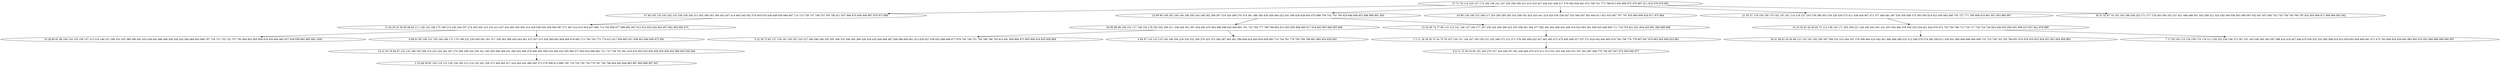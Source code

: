 digraph true_tree {
	"0" -> "1"
	"0" -> "2"
	"0" -> "3"
	"1" -> "4"
	"2" -> "5"
	"4" -> "6"
	"0" -> "7"
	"4" -> "8"
	"2" -> "9"
	"7" -> "10"
	"5" -> "11"
	"9" -> "12"
	"8" -> "13"
	"10" -> "14"
	"13" -> "15"
	"12" -> "16"
	"10" -> "17"
	"0" -> "18"
	"5" -> "19"
	"0" [label="27 71 76 114 120 137 173 184 196 241 247 250 296 356 413 415 419 427 428 432 458 517 579 592 628 641 674 708 741 773 788 815 854 868 875 879 887 911 916 976 979 992"];
	"1" [label="47 49 105 133 183 202 233 258 259 294 313 362 380 391 394 402 407 414 485 540 562 576 605 635 636 649 659 664 697 714 723 739 747 749 753 765 785 811 837 864 874 936 949 967 970 973 989"];
	"2" [label="25 69 99 109 162 169 194 199 200 244 248 282 289 297 319 326 368 370 374 381 386 393 430 456 494 522 541 589 626 638 645 675 688 709 742 754 790 829 848 849 852 886 890 891 950"];
	"3" [label="43 89 138 149 153 189 217 254 260 280 285 324 348 352 423 433 441 516 520 536 539 547 553 564 587 591 604 617 631 653 667 767 797 835 860 899 920 971 975 984"];
	"4" [label="13 24 29 32 38 40 68 93 111 128 142 168 175 180 213 245 249 257 274 293 302 315 316 412 437 453 482 503 505 514 529 538 550 559 560 567 571 607 614 615 634 637 682 715 795 858 877 889 892 907 912 914 933 934 944 957 962 964 965 974"];
	"5" [label="64 85 86 98 100 101 117 148 154 178 205 262 300 311 338 340 351 367 454 455 476 504 588 598 643 646 691 701 722 764 777 796 799 803 813 833 850 898 906 917 918 945 963 969 993 998"];
	"6" [label="19 28 80 81 88 106 124 135 156 157 215 216 246 251 299 333 355 389 390 403 420 439 463 489 496 500 528 542 584 684 693 698 707 728 731 732 752 757 792 800 802 805 809 816 820 844 865 927 928 939 982 985 994 1000"];
	"7" [label="21 55 57 118 150 158 170 192 197 201 214 218 237 243 279 288 303 318 328 329 373 411 438 459 467 471 477 480 481 497 534 558 568 575 583 593 619 622 650 662 690 705 727 771 780 808 810 861 951 953 980 987"];
	"8" [label="8 90 91 95 108 151 155 164 166 172 176 198 222 239 265 281 301 317 336 363 388 434 443 461 473 507 515 526 580 602 608 609 679 692 712 760 762 772 774 812 817 838 862 921 938 943 948 956 972 991"];
	"9" [label="23 34 59 74 77 96 110 113 141 146 147 160 177 187 230 242 266 269 322 335 358 361 364 377 382 392 404 408 422 449 519 523 565 581 590 623 648 685 711 718 755 821 831 834 925 961 986 988 996"];
	"10" [label="14 16 20 42 44 56 60 73 112 139 145 171 203 209 221 226 240 264 291 321 353 354 360 378 436 525 554 621 624 670 672 703 704 706 713 716 717 720 724 726 822 840 853 859 901 908 913 937 941 978 999"];
	"11" [label="5 22 30 72 92 127 134 161 163 207 225 227 284 286 290 292 305 306 325 346 385 396 426 429 435 446 469 487 506 586 600 601 612 620 627 639 652 666 668 677 678 745 748 751 756 768 786 793 814 841 856 866 873 895 904 919 935 959 968"];
	"12" [label="1 3 11 18 26 35 37 54 75 79 107 130 131 144 167 195 220 231 253 268 272 312 371 379 395 409 425 457 462 465 472 475 495 498 527 537 572 618 642 644 663 676 740 758 776 778 807 847 876 882 905 909 923 981"];
	"13" [label="10 31 63 78 84 87 132 143 186 193 206 210 223 224 261 267 275 298 309 320 330 341 345 350 366 369 431 450 452 468 478 490 493 509 518 548 552 555 566 577 603 633 680 681 721 737 746 791 801 818 819 823 825 826 828 830 836 842 896 903 930 946"];
	"14" [label="39 41 46 61 62 65 66 121 152 181 182 295 307 308 310 314 344 347 376 399 406 410 442 451 460 484 486 510 512 546 570 574 582 595 611 630 651 665 669 686 694 699 725 733 736 743 750 769 851 870 878 910 922 926 931 952 954 958 983"];
	"15" [label="2 33 48 58 82 103 119 122 126 136 185 212 219 235 342 359 372 400 405 417 424 444 445 466 492 573 578 599 613 689 700 719 729 730 734 779 781 794 798 804 843 846 863 867 884 888 897 947"];
	"16" [label="6 9 12 15 36 53 83 191 263 270 327 334 339 357 401 440 464 470 474 511 513 531 543 544 545 551 557 561 687 696 775 782 827 857 872 900 940 977"];
	"17" [label="7 17 50 104 115 129 159 174 179 211 229 232 236 238 273 287 331 343 349 365 383 387 398 416 418 447 448 479 530 532 533 585 596 610 625 629 655 656 660 661 671 673 763 806 824 839 845 883 893 915 932 960 966 990 995 997"];
	"18" [label="45 51 52 67 70 102 165 188 208 255 271 277 278 283 304 332 337 421 488 499 501 502 508 521 524 535 549 556 563 569 597 632 647 657 683 702 735 738 759 766 787 832 855 869 871 880 894 902 942"];
	"19" [label="4 94 97 116 123 125 140 190 204 228 234 252 256 276 323 375 384 397 483 491 594 606 616 640 654 658 695 710 744 761 770 783 784 789 881 885 924 929 955"];
}
